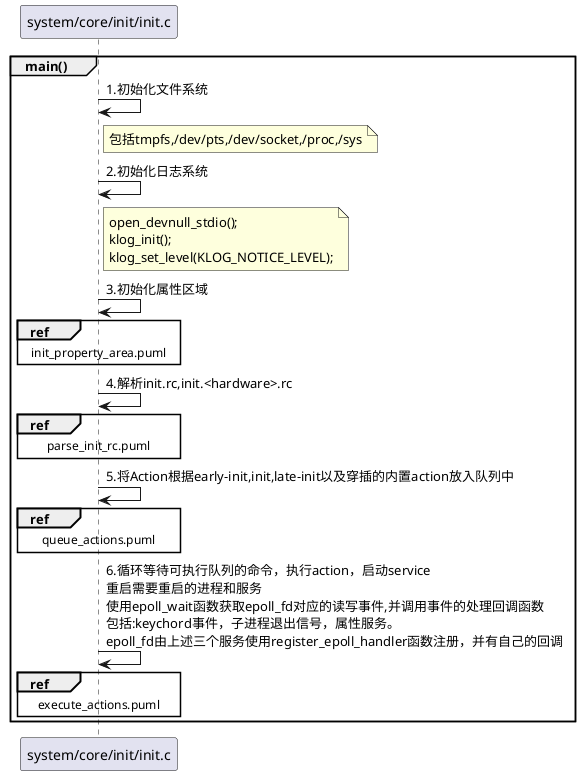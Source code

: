 @startuml


participant Init as "system/core/init/init.c"


group main()

    Init -> Init : 1.初始化文件系统
    note right of Init : 包括tmpfs,/dev/pts,/dev/socket,/proc,/sys

    Init -> Init : 2.初始化日志系统
    note right of Init : open_devnull_stdio(); \
    \nklog_init(); \
    \nklog_set_level(KLOG_NOTICE_LEVEL);

    Init -> Init : 3.初始化属性区域

    ref over Init : init_property_area.puml


    Init -> Init : 4.解析init.rc,init.<hardware>.rc

    ref over Init : parse_init_rc.puml


    Init -> Init : 5.将Action根据early-init,init,late-init以及穿插的内置action放入队列中

    ref over Init : queue_actions.puml


    Init -> Init : 6.循环等待可执行队列的命令，执行action，启动service\
    \n重启需要重启的进程和服务\
    \n使用epoll_wait函数获取epoll_fd对应的读写事件,并调用事件的处理回调函数\
    \n包括:keychord事件，子进程退出信号，属性服务。\
    \nepoll_fd由上述三个服务使用register_epoll_handler函数注册，并有自己的回调

    ref over Init : execute_actions.puml
end
@enduml